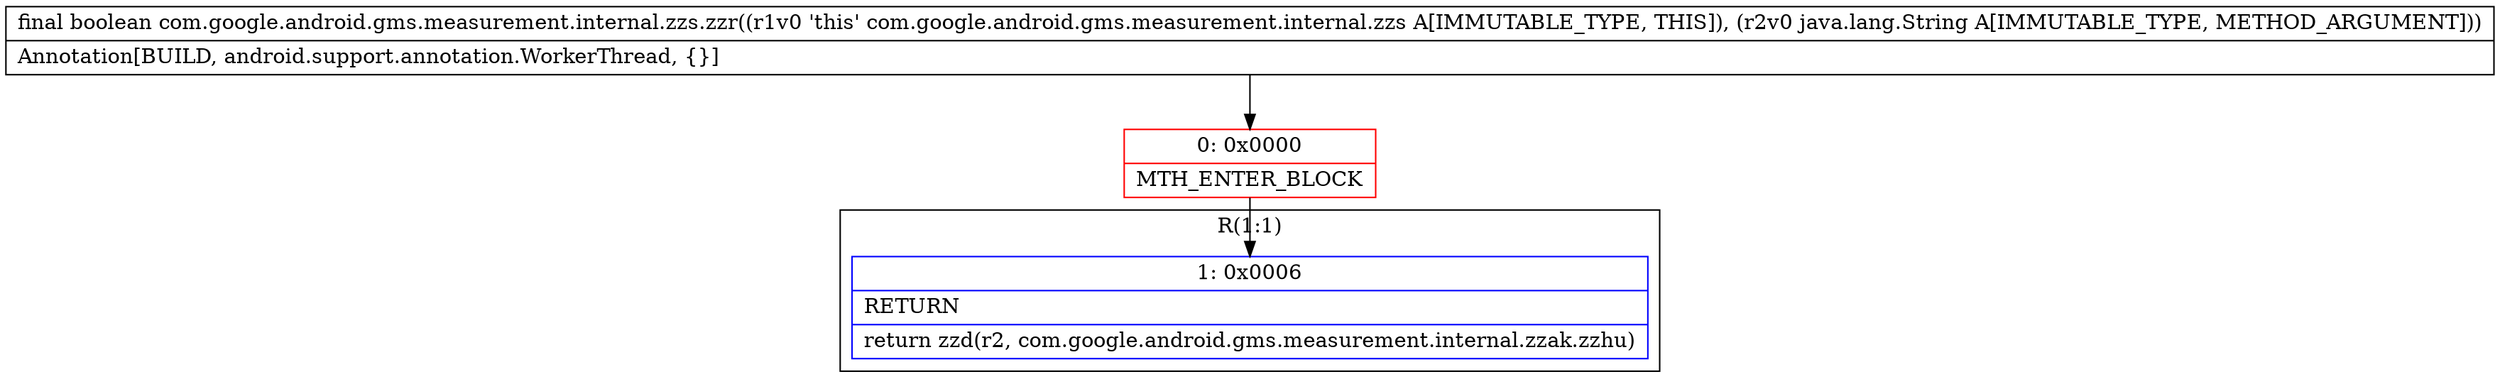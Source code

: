 digraph "CFG forcom.google.android.gms.measurement.internal.zzs.zzr(Ljava\/lang\/String;)Z" {
subgraph cluster_Region_180601195 {
label = "R(1:1)";
node [shape=record,color=blue];
Node_1 [shape=record,label="{1\:\ 0x0006|RETURN\l|return zzd(r2, com.google.android.gms.measurement.internal.zzak.zzhu)\l}"];
}
Node_0 [shape=record,color=red,label="{0\:\ 0x0000|MTH_ENTER_BLOCK\l}"];
MethodNode[shape=record,label="{final boolean com.google.android.gms.measurement.internal.zzs.zzr((r1v0 'this' com.google.android.gms.measurement.internal.zzs A[IMMUTABLE_TYPE, THIS]), (r2v0 java.lang.String A[IMMUTABLE_TYPE, METHOD_ARGUMENT]))  | Annotation[BUILD, android.support.annotation.WorkerThread, \{\}]\l}"];
MethodNode -> Node_0;
Node_0 -> Node_1;
}

